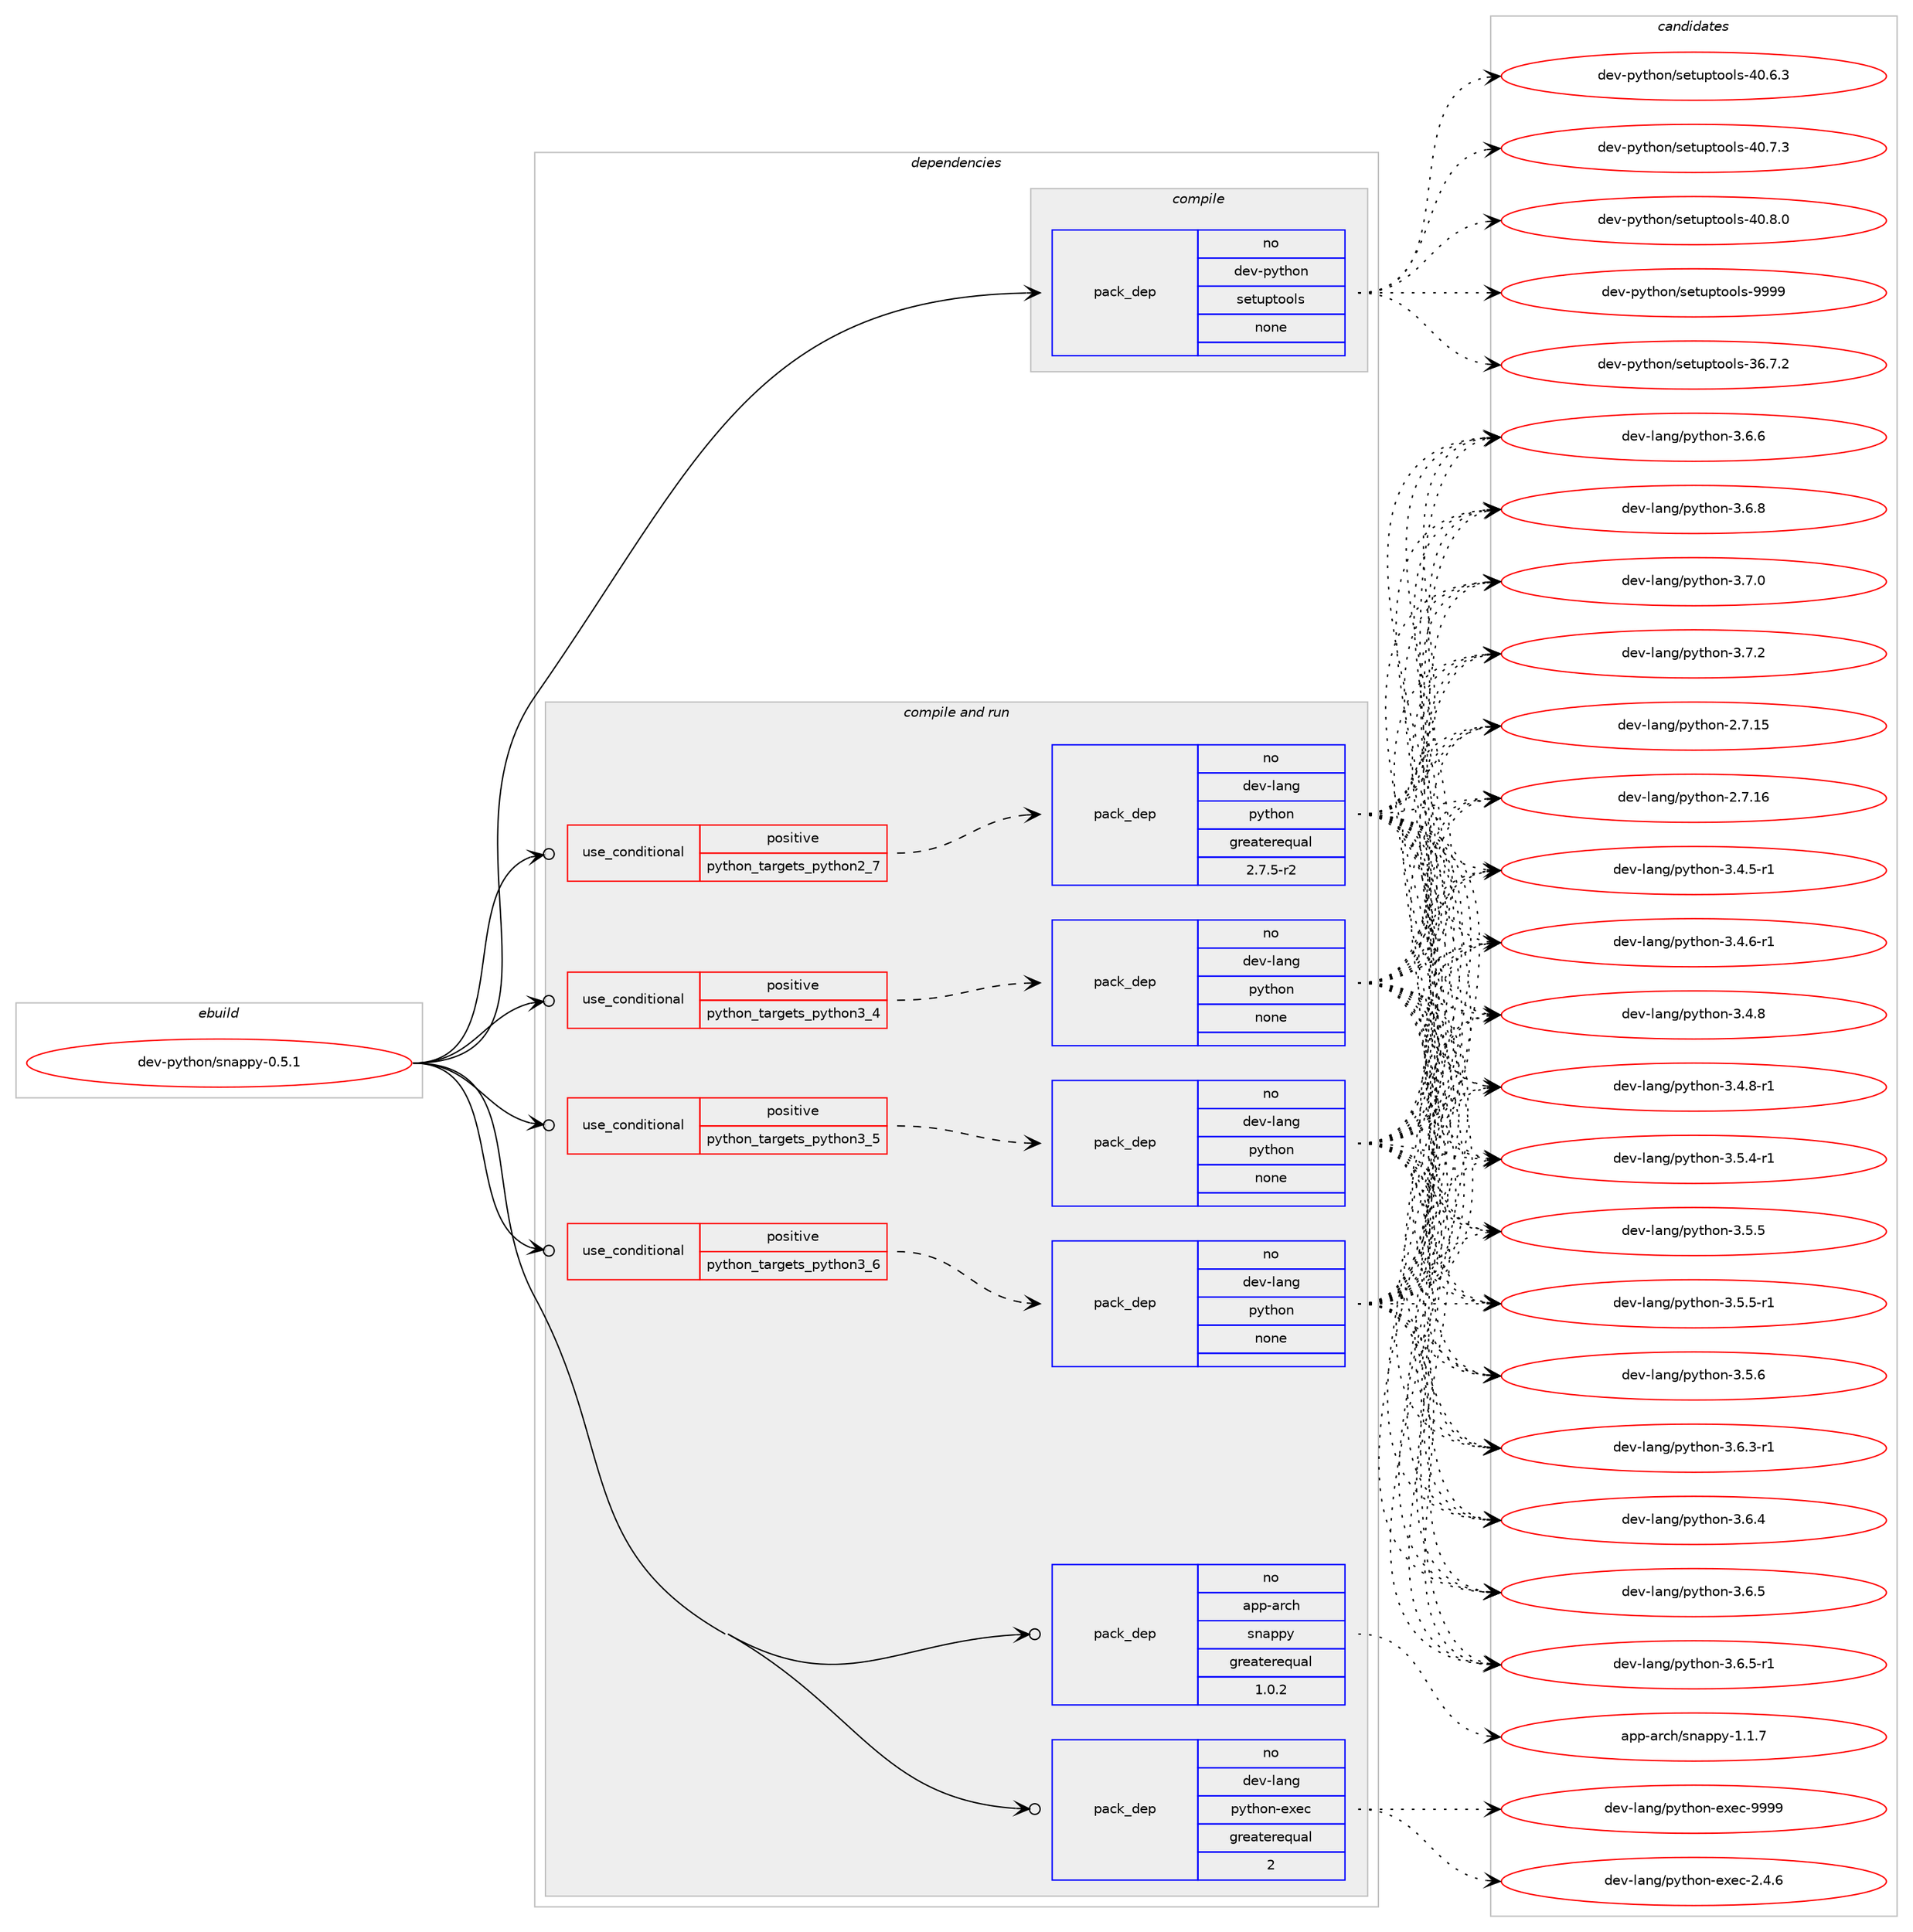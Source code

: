 digraph prolog {

# *************
# Graph options
# *************

newrank=true;
concentrate=true;
compound=true;
graph [rankdir=LR,fontname=Helvetica,fontsize=10,ranksep=1.5];#, ranksep=2.5, nodesep=0.2];
edge  [arrowhead=vee];
node  [fontname=Helvetica,fontsize=10];

# **********
# The ebuild
# **********

subgraph cluster_leftcol {
color=gray;
rank=same;
label=<<i>ebuild</i>>;
id [label="dev-python/snappy-0.5.1", color=red, width=4, href="../dev-python/snappy-0.5.1.svg"];
}

# ****************
# The dependencies
# ****************

subgraph cluster_midcol {
color=gray;
label=<<i>dependencies</i>>;
subgraph cluster_compile {
fillcolor="#eeeeee";
style=filled;
label=<<i>compile</i>>;
subgraph pack1033442 {
dependency1441534 [label=<<TABLE BORDER="0" CELLBORDER="1" CELLSPACING="0" CELLPADDING="4" WIDTH="220"><TR><TD ROWSPAN="6" CELLPADDING="30">pack_dep</TD></TR><TR><TD WIDTH="110">no</TD></TR><TR><TD>dev-python</TD></TR><TR><TD>setuptools</TD></TR><TR><TD>none</TD></TR><TR><TD></TD></TR></TABLE>>, shape=none, color=blue];
}
id:e -> dependency1441534:w [weight=20,style="solid",arrowhead="vee"];
}
subgraph cluster_compileandrun {
fillcolor="#eeeeee";
style=filled;
label=<<i>compile and run</i>>;
subgraph cond384730 {
dependency1441535 [label=<<TABLE BORDER="0" CELLBORDER="1" CELLSPACING="0" CELLPADDING="4"><TR><TD ROWSPAN="3" CELLPADDING="10">use_conditional</TD></TR><TR><TD>positive</TD></TR><TR><TD>python_targets_python2_7</TD></TR></TABLE>>, shape=none, color=red];
subgraph pack1033443 {
dependency1441536 [label=<<TABLE BORDER="0" CELLBORDER="1" CELLSPACING="0" CELLPADDING="4" WIDTH="220"><TR><TD ROWSPAN="6" CELLPADDING="30">pack_dep</TD></TR><TR><TD WIDTH="110">no</TD></TR><TR><TD>dev-lang</TD></TR><TR><TD>python</TD></TR><TR><TD>greaterequal</TD></TR><TR><TD>2.7.5-r2</TD></TR></TABLE>>, shape=none, color=blue];
}
dependency1441535:e -> dependency1441536:w [weight=20,style="dashed",arrowhead="vee"];
}
id:e -> dependency1441535:w [weight=20,style="solid",arrowhead="odotvee"];
subgraph cond384731 {
dependency1441537 [label=<<TABLE BORDER="0" CELLBORDER="1" CELLSPACING="0" CELLPADDING="4"><TR><TD ROWSPAN="3" CELLPADDING="10">use_conditional</TD></TR><TR><TD>positive</TD></TR><TR><TD>python_targets_python3_4</TD></TR></TABLE>>, shape=none, color=red];
subgraph pack1033444 {
dependency1441538 [label=<<TABLE BORDER="0" CELLBORDER="1" CELLSPACING="0" CELLPADDING="4" WIDTH="220"><TR><TD ROWSPAN="6" CELLPADDING="30">pack_dep</TD></TR><TR><TD WIDTH="110">no</TD></TR><TR><TD>dev-lang</TD></TR><TR><TD>python</TD></TR><TR><TD>none</TD></TR><TR><TD></TD></TR></TABLE>>, shape=none, color=blue];
}
dependency1441537:e -> dependency1441538:w [weight=20,style="dashed",arrowhead="vee"];
}
id:e -> dependency1441537:w [weight=20,style="solid",arrowhead="odotvee"];
subgraph cond384732 {
dependency1441539 [label=<<TABLE BORDER="0" CELLBORDER="1" CELLSPACING="0" CELLPADDING="4"><TR><TD ROWSPAN="3" CELLPADDING="10">use_conditional</TD></TR><TR><TD>positive</TD></TR><TR><TD>python_targets_python3_5</TD></TR></TABLE>>, shape=none, color=red];
subgraph pack1033445 {
dependency1441540 [label=<<TABLE BORDER="0" CELLBORDER="1" CELLSPACING="0" CELLPADDING="4" WIDTH="220"><TR><TD ROWSPAN="6" CELLPADDING="30">pack_dep</TD></TR><TR><TD WIDTH="110">no</TD></TR><TR><TD>dev-lang</TD></TR><TR><TD>python</TD></TR><TR><TD>none</TD></TR><TR><TD></TD></TR></TABLE>>, shape=none, color=blue];
}
dependency1441539:e -> dependency1441540:w [weight=20,style="dashed",arrowhead="vee"];
}
id:e -> dependency1441539:w [weight=20,style="solid",arrowhead="odotvee"];
subgraph cond384733 {
dependency1441541 [label=<<TABLE BORDER="0" CELLBORDER="1" CELLSPACING="0" CELLPADDING="4"><TR><TD ROWSPAN="3" CELLPADDING="10">use_conditional</TD></TR><TR><TD>positive</TD></TR><TR><TD>python_targets_python3_6</TD></TR></TABLE>>, shape=none, color=red];
subgraph pack1033446 {
dependency1441542 [label=<<TABLE BORDER="0" CELLBORDER="1" CELLSPACING="0" CELLPADDING="4" WIDTH="220"><TR><TD ROWSPAN="6" CELLPADDING="30">pack_dep</TD></TR><TR><TD WIDTH="110">no</TD></TR><TR><TD>dev-lang</TD></TR><TR><TD>python</TD></TR><TR><TD>none</TD></TR><TR><TD></TD></TR></TABLE>>, shape=none, color=blue];
}
dependency1441541:e -> dependency1441542:w [weight=20,style="dashed",arrowhead="vee"];
}
id:e -> dependency1441541:w [weight=20,style="solid",arrowhead="odotvee"];
subgraph pack1033447 {
dependency1441543 [label=<<TABLE BORDER="0" CELLBORDER="1" CELLSPACING="0" CELLPADDING="4" WIDTH="220"><TR><TD ROWSPAN="6" CELLPADDING="30">pack_dep</TD></TR><TR><TD WIDTH="110">no</TD></TR><TR><TD>app-arch</TD></TR><TR><TD>snappy</TD></TR><TR><TD>greaterequal</TD></TR><TR><TD>1.0.2</TD></TR></TABLE>>, shape=none, color=blue];
}
id:e -> dependency1441543:w [weight=20,style="solid",arrowhead="odotvee"];
subgraph pack1033448 {
dependency1441544 [label=<<TABLE BORDER="0" CELLBORDER="1" CELLSPACING="0" CELLPADDING="4" WIDTH="220"><TR><TD ROWSPAN="6" CELLPADDING="30">pack_dep</TD></TR><TR><TD WIDTH="110">no</TD></TR><TR><TD>dev-lang</TD></TR><TR><TD>python-exec</TD></TR><TR><TD>greaterequal</TD></TR><TR><TD>2</TD></TR></TABLE>>, shape=none, color=blue];
}
id:e -> dependency1441544:w [weight=20,style="solid",arrowhead="odotvee"];
}
subgraph cluster_run {
fillcolor="#eeeeee";
style=filled;
label=<<i>run</i>>;
}
}

# **************
# The candidates
# **************

subgraph cluster_choices {
rank=same;
color=gray;
label=<<i>candidates</i>>;

subgraph choice1033442 {
color=black;
nodesep=1;
choice100101118451121211161041111104711510111611711211611111110811545515446554650 [label="dev-python/setuptools-36.7.2", color=red, width=4,href="../dev-python/setuptools-36.7.2.svg"];
choice100101118451121211161041111104711510111611711211611111110811545524846544651 [label="dev-python/setuptools-40.6.3", color=red, width=4,href="../dev-python/setuptools-40.6.3.svg"];
choice100101118451121211161041111104711510111611711211611111110811545524846554651 [label="dev-python/setuptools-40.7.3", color=red, width=4,href="../dev-python/setuptools-40.7.3.svg"];
choice100101118451121211161041111104711510111611711211611111110811545524846564648 [label="dev-python/setuptools-40.8.0", color=red, width=4,href="../dev-python/setuptools-40.8.0.svg"];
choice10010111845112121116104111110471151011161171121161111111081154557575757 [label="dev-python/setuptools-9999", color=red, width=4,href="../dev-python/setuptools-9999.svg"];
dependency1441534:e -> choice100101118451121211161041111104711510111611711211611111110811545515446554650:w [style=dotted,weight="100"];
dependency1441534:e -> choice100101118451121211161041111104711510111611711211611111110811545524846544651:w [style=dotted,weight="100"];
dependency1441534:e -> choice100101118451121211161041111104711510111611711211611111110811545524846554651:w [style=dotted,weight="100"];
dependency1441534:e -> choice100101118451121211161041111104711510111611711211611111110811545524846564648:w [style=dotted,weight="100"];
dependency1441534:e -> choice10010111845112121116104111110471151011161171121161111111081154557575757:w [style=dotted,weight="100"];
}
subgraph choice1033443 {
color=black;
nodesep=1;
choice10010111845108971101034711212111610411111045504655464953 [label="dev-lang/python-2.7.15", color=red, width=4,href="../dev-lang/python-2.7.15.svg"];
choice10010111845108971101034711212111610411111045504655464954 [label="dev-lang/python-2.7.16", color=red, width=4,href="../dev-lang/python-2.7.16.svg"];
choice1001011184510897110103471121211161041111104551465246534511449 [label="dev-lang/python-3.4.5-r1", color=red, width=4,href="../dev-lang/python-3.4.5-r1.svg"];
choice1001011184510897110103471121211161041111104551465246544511449 [label="dev-lang/python-3.4.6-r1", color=red, width=4,href="../dev-lang/python-3.4.6-r1.svg"];
choice100101118451089711010347112121116104111110455146524656 [label="dev-lang/python-3.4.8", color=red, width=4,href="../dev-lang/python-3.4.8.svg"];
choice1001011184510897110103471121211161041111104551465246564511449 [label="dev-lang/python-3.4.8-r1", color=red, width=4,href="../dev-lang/python-3.4.8-r1.svg"];
choice1001011184510897110103471121211161041111104551465346524511449 [label="dev-lang/python-3.5.4-r1", color=red, width=4,href="../dev-lang/python-3.5.4-r1.svg"];
choice100101118451089711010347112121116104111110455146534653 [label="dev-lang/python-3.5.5", color=red, width=4,href="../dev-lang/python-3.5.5.svg"];
choice1001011184510897110103471121211161041111104551465346534511449 [label="dev-lang/python-3.5.5-r1", color=red, width=4,href="../dev-lang/python-3.5.5-r1.svg"];
choice100101118451089711010347112121116104111110455146534654 [label="dev-lang/python-3.5.6", color=red, width=4,href="../dev-lang/python-3.5.6.svg"];
choice1001011184510897110103471121211161041111104551465446514511449 [label="dev-lang/python-3.6.3-r1", color=red, width=4,href="../dev-lang/python-3.6.3-r1.svg"];
choice100101118451089711010347112121116104111110455146544652 [label="dev-lang/python-3.6.4", color=red, width=4,href="../dev-lang/python-3.6.4.svg"];
choice100101118451089711010347112121116104111110455146544653 [label="dev-lang/python-3.6.5", color=red, width=4,href="../dev-lang/python-3.6.5.svg"];
choice1001011184510897110103471121211161041111104551465446534511449 [label="dev-lang/python-3.6.5-r1", color=red, width=4,href="../dev-lang/python-3.6.5-r1.svg"];
choice100101118451089711010347112121116104111110455146544654 [label="dev-lang/python-3.6.6", color=red, width=4,href="../dev-lang/python-3.6.6.svg"];
choice100101118451089711010347112121116104111110455146544656 [label="dev-lang/python-3.6.8", color=red, width=4,href="../dev-lang/python-3.6.8.svg"];
choice100101118451089711010347112121116104111110455146554648 [label="dev-lang/python-3.7.0", color=red, width=4,href="../dev-lang/python-3.7.0.svg"];
choice100101118451089711010347112121116104111110455146554650 [label="dev-lang/python-3.7.2", color=red, width=4,href="../dev-lang/python-3.7.2.svg"];
dependency1441536:e -> choice10010111845108971101034711212111610411111045504655464953:w [style=dotted,weight="100"];
dependency1441536:e -> choice10010111845108971101034711212111610411111045504655464954:w [style=dotted,weight="100"];
dependency1441536:e -> choice1001011184510897110103471121211161041111104551465246534511449:w [style=dotted,weight="100"];
dependency1441536:e -> choice1001011184510897110103471121211161041111104551465246544511449:w [style=dotted,weight="100"];
dependency1441536:e -> choice100101118451089711010347112121116104111110455146524656:w [style=dotted,weight="100"];
dependency1441536:e -> choice1001011184510897110103471121211161041111104551465246564511449:w [style=dotted,weight="100"];
dependency1441536:e -> choice1001011184510897110103471121211161041111104551465346524511449:w [style=dotted,weight="100"];
dependency1441536:e -> choice100101118451089711010347112121116104111110455146534653:w [style=dotted,weight="100"];
dependency1441536:e -> choice1001011184510897110103471121211161041111104551465346534511449:w [style=dotted,weight="100"];
dependency1441536:e -> choice100101118451089711010347112121116104111110455146534654:w [style=dotted,weight="100"];
dependency1441536:e -> choice1001011184510897110103471121211161041111104551465446514511449:w [style=dotted,weight="100"];
dependency1441536:e -> choice100101118451089711010347112121116104111110455146544652:w [style=dotted,weight="100"];
dependency1441536:e -> choice100101118451089711010347112121116104111110455146544653:w [style=dotted,weight="100"];
dependency1441536:e -> choice1001011184510897110103471121211161041111104551465446534511449:w [style=dotted,weight="100"];
dependency1441536:e -> choice100101118451089711010347112121116104111110455146544654:w [style=dotted,weight="100"];
dependency1441536:e -> choice100101118451089711010347112121116104111110455146544656:w [style=dotted,weight="100"];
dependency1441536:e -> choice100101118451089711010347112121116104111110455146554648:w [style=dotted,weight="100"];
dependency1441536:e -> choice100101118451089711010347112121116104111110455146554650:w [style=dotted,weight="100"];
}
subgraph choice1033444 {
color=black;
nodesep=1;
choice10010111845108971101034711212111610411111045504655464953 [label="dev-lang/python-2.7.15", color=red, width=4,href="../dev-lang/python-2.7.15.svg"];
choice10010111845108971101034711212111610411111045504655464954 [label="dev-lang/python-2.7.16", color=red, width=4,href="../dev-lang/python-2.7.16.svg"];
choice1001011184510897110103471121211161041111104551465246534511449 [label="dev-lang/python-3.4.5-r1", color=red, width=4,href="../dev-lang/python-3.4.5-r1.svg"];
choice1001011184510897110103471121211161041111104551465246544511449 [label="dev-lang/python-3.4.6-r1", color=red, width=4,href="../dev-lang/python-3.4.6-r1.svg"];
choice100101118451089711010347112121116104111110455146524656 [label="dev-lang/python-3.4.8", color=red, width=4,href="../dev-lang/python-3.4.8.svg"];
choice1001011184510897110103471121211161041111104551465246564511449 [label="dev-lang/python-3.4.8-r1", color=red, width=4,href="../dev-lang/python-3.4.8-r1.svg"];
choice1001011184510897110103471121211161041111104551465346524511449 [label="dev-lang/python-3.5.4-r1", color=red, width=4,href="../dev-lang/python-3.5.4-r1.svg"];
choice100101118451089711010347112121116104111110455146534653 [label="dev-lang/python-3.5.5", color=red, width=4,href="../dev-lang/python-3.5.5.svg"];
choice1001011184510897110103471121211161041111104551465346534511449 [label="dev-lang/python-3.5.5-r1", color=red, width=4,href="../dev-lang/python-3.5.5-r1.svg"];
choice100101118451089711010347112121116104111110455146534654 [label="dev-lang/python-3.5.6", color=red, width=4,href="../dev-lang/python-3.5.6.svg"];
choice1001011184510897110103471121211161041111104551465446514511449 [label="dev-lang/python-3.6.3-r1", color=red, width=4,href="../dev-lang/python-3.6.3-r1.svg"];
choice100101118451089711010347112121116104111110455146544652 [label="dev-lang/python-3.6.4", color=red, width=4,href="../dev-lang/python-3.6.4.svg"];
choice100101118451089711010347112121116104111110455146544653 [label="dev-lang/python-3.6.5", color=red, width=4,href="../dev-lang/python-3.6.5.svg"];
choice1001011184510897110103471121211161041111104551465446534511449 [label="dev-lang/python-3.6.5-r1", color=red, width=4,href="../dev-lang/python-3.6.5-r1.svg"];
choice100101118451089711010347112121116104111110455146544654 [label="dev-lang/python-3.6.6", color=red, width=4,href="../dev-lang/python-3.6.6.svg"];
choice100101118451089711010347112121116104111110455146544656 [label="dev-lang/python-3.6.8", color=red, width=4,href="../dev-lang/python-3.6.8.svg"];
choice100101118451089711010347112121116104111110455146554648 [label="dev-lang/python-3.7.0", color=red, width=4,href="../dev-lang/python-3.7.0.svg"];
choice100101118451089711010347112121116104111110455146554650 [label="dev-lang/python-3.7.2", color=red, width=4,href="../dev-lang/python-3.7.2.svg"];
dependency1441538:e -> choice10010111845108971101034711212111610411111045504655464953:w [style=dotted,weight="100"];
dependency1441538:e -> choice10010111845108971101034711212111610411111045504655464954:w [style=dotted,weight="100"];
dependency1441538:e -> choice1001011184510897110103471121211161041111104551465246534511449:w [style=dotted,weight="100"];
dependency1441538:e -> choice1001011184510897110103471121211161041111104551465246544511449:w [style=dotted,weight="100"];
dependency1441538:e -> choice100101118451089711010347112121116104111110455146524656:w [style=dotted,weight="100"];
dependency1441538:e -> choice1001011184510897110103471121211161041111104551465246564511449:w [style=dotted,weight="100"];
dependency1441538:e -> choice1001011184510897110103471121211161041111104551465346524511449:w [style=dotted,weight="100"];
dependency1441538:e -> choice100101118451089711010347112121116104111110455146534653:w [style=dotted,weight="100"];
dependency1441538:e -> choice1001011184510897110103471121211161041111104551465346534511449:w [style=dotted,weight="100"];
dependency1441538:e -> choice100101118451089711010347112121116104111110455146534654:w [style=dotted,weight="100"];
dependency1441538:e -> choice1001011184510897110103471121211161041111104551465446514511449:w [style=dotted,weight="100"];
dependency1441538:e -> choice100101118451089711010347112121116104111110455146544652:w [style=dotted,weight="100"];
dependency1441538:e -> choice100101118451089711010347112121116104111110455146544653:w [style=dotted,weight="100"];
dependency1441538:e -> choice1001011184510897110103471121211161041111104551465446534511449:w [style=dotted,weight="100"];
dependency1441538:e -> choice100101118451089711010347112121116104111110455146544654:w [style=dotted,weight="100"];
dependency1441538:e -> choice100101118451089711010347112121116104111110455146544656:w [style=dotted,weight="100"];
dependency1441538:e -> choice100101118451089711010347112121116104111110455146554648:w [style=dotted,weight="100"];
dependency1441538:e -> choice100101118451089711010347112121116104111110455146554650:w [style=dotted,weight="100"];
}
subgraph choice1033445 {
color=black;
nodesep=1;
choice10010111845108971101034711212111610411111045504655464953 [label="dev-lang/python-2.7.15", color=red, width=4,href="../dev-lang/python-2.7.15.svg"];
choice10010111845108971101034711212111610411111045504655464954 [label="dev-lang/python-2.7.16", color=red, width=4,href="../dev-lang/python-2.7.16.svg"];
choice1001011184510897110103471121211161041111104551465246534511449 [label="dev-lang/python-3.4.5-r1", color=red, width=4,href="../dev-lang/python-3.4.5-r1.svg"];
choice1001011184510897110103471121211161041111104551465246544511449 [label="dev-lang/python-3.4.6-r1", color=red, width=4,href="../dev-lang/python-3.4.6-r1.svg"];
choice100101118451089711010347112121116104111110455146524656 [label="dev-lang/python-3.4.8", color=red, width=4,href="../dev-lang/python-3.4.8.svg"];
choice1001011184510897110103471121211161041111104551465246564511449 [label="dev-lang/python-3.4.8-r1", color=red, width=4,href="../dev-lang/python-3.4.8-r1.svg"];
choice1001011184510897110103471121211161041111104551465346524511449 [label="dev-lang/python-3.5.4-r1", color=red, width=4,href="../dev-lang/python-3.5.4-r1.svg"];
choice100101118451089711010347112121116104111110455146534653 [label="dev-lang/python-3.5.5", color=red, width=4,href="../dev-lang/python-3.5.5.svg"];
choice1001011184510897110103471121211161041111104551465346534511449 [label="dev-lang/python-3.5.5-r1", color=red, width=4,href="../dev-lang/python-3.5.5-r1.svg"];
choice100101118451089711010347112121116104111110455146534654 [label="dev-lang/python-3.5.6", color=red, width=4,href="../dev-lang/python-3.5.6.svg"];
choice1001011184510897110103471121211161041111104551465446514511449 [label="dev-lang/python-3.6.3-r1", color=red, width=4,href="../dev-lang/python-3.6.3-r1.svg"];
choice100101118451089711010347112121116104111110455146544652 [label="dev-lang/python-3.6.4", color=red, width=4,href="../dev-lang/python-3.6.4.svg"];
choice100101118451089711010347112121116104111110455146544653 [label="dev-lang/python-3.6.5", color=red, width=4,href="../dev-lang/python-3.6.5.svg"];
choice1001011184510897110103471121211161041111104551465446534511449 [label="dev-lang/python-3.6.5-r1", color=red, width=4,href="../dev-lang/python-3.6.5-r1.svg"];
choice100101118451089711010347112121116104111110455146544654 [label="dev-lang/python-3.6.6", color=red, width=4,href="../dev-lang/python-3.6.6.svg"];
choice100101118451089711010347112121116104111110455146544656 [label="dev-lang/python-3.6.8", color=red, width=4,href="../dev-lang/python-3.6.8.svg"];
choice100101118451089711010347112121116104111110455146554648 [label="dev-lang/python-3.7.0", color=red, width=4,href="../dev-lang/python-3.7.0.svg"];
choice100101118451089711010347112121116104111110455146554650 [label="dev-lang/python-3.7.2", color=red, width=4,href="../dev-lang/python-3.7.2.svg"];
dependency1441540:e -> choice10010111845108971101034711212111610411111045504655464953:w [style=dotted,weight="100"];
dependency1441540:e -> choice10010111845108971101034711212111610411111045504655464954:w [style=dotted,weight="100"];
dependency1441540:e -> choice1001011184510897110103471121211161041111104551465246534511449:w [style=dotted,weight="100"];
dependency1441540:e -> choice1001011184510897110103471121211161041111104551465246544511449:w [style=dotted,weight="100"];
dependency1441540:e -> choice100101118451089711010347112121116104111110455146524656:w [style=dotted,weight="100"];
dependency1441540:e -> choice1001011184510897110103471121211161041111104551465246564511449:w [style=dotted,weight="100"];
dependency1441540:e -> choice1001011184510897110103471121211161041111104551465346524511449:w [style=dotted,weight="100"];
dependency1441540:e -> choice100101118451089711010347112121116104111110455146534653:w [style=dotted,weight="100"];
dependency1441540:e -> choice1001011184510897110103471121211161041111104551465346534511449:w [style=dotted,weight="100"];
dependency1441540:e -> choice100101118451089711010347112121116104111110455146534654:w [style=dotted,weight="100"];
dependency1441540:e -> choice1001011184510897110103471121211161041111104551465446514511449:w [style=dotted,weight="100"];
dependency1441540:e -> choice100101118451089711010347112121116104111110455146544652:w [style=dotted,weight="100"];
dependency1441540:e -> choice100101118451089711010347112121116104111110455146544653:w [style=dotted,weight="100"];
dependency1441540:e -> choice1001011184510897110103471121211161041111104551465446534511449:w [style=dotted,weight="100"];
dependency1441540:e -> choice100101118451089711010347112121116104111110455146544654:w [style=dotted,weight="100"];
dependency1441540:e -> choice100101118451089711010347112121116104111110455146544656:w [style=dotted,weight="100"];
dependency1441540:e -> choice100101118451089711010347112121116104111110455146554648:w [style=dotted,weight="100"];
dependency1441540:e -> choice100101118451089711010347112121116104111110455146554650:w [style=dotted,weight="100"];
}
subgraph choice1033446 {
color=black;
nodesep=1;
choice10010111845108971101034711212111610411111045504655464953 [label="dev-lang/python-2.7.15", color=red, width=4,href="../dev-lang/python-2.7.15.svg"];
choice10010111845108971101034711212111610411111045504655464954 [label="dev-lang/python-2.7.16", color=red, width=4,href="../dev-lang/python-2.7.16.svg"];
choice1001011184510897110103471121211161041111104551465246534511449 [label="dev-lang/python-3.4.5-r1", color=red, width=4,href="../dev-lang/python-3.4.5-r1.svg"];
choice1001011184510897110103471121211161041111104551465246544511449 [label="dev-lang/python-3.4.6-r1", color=red, width=4,href="../dev-lang/python-3.4.6-r1.svg"];
choice100101118451089711010347112121116104111110455146524656 [label="dev-lang/python-3.4.8", color=red, width=4,href="../dev-lang/python-3.4.8.svg"];
choice1001011184510897110103471121211161041111104551465246564511449 [label="dev-lang/python-3.4.8-r1", color=red, width=4,href="../dev-lang/python-3.4.8-r1.svg"];
choice1001011184510897110103471121211161041111104551465346524511449 [label="dev-lang/python-3.5.4-r1", color=red, width=4,href="../dev-lang/python-3.5.4-r1.svg"];
choice100101118451089711010347112121116104111110455146534653 [label="dev-lang/python-3.5.5", color=red, width=4,href="../dev-lang/python-3.5.5.svg"];
choice1001011184510897110103471121211161041111104551465346534511449 [label="dev-lang/python-3.5.5-r1", color=red, width=4,href="../dev-lang/python-3.5.5-r1.svg"];
choice100101118451089711010347112121116104111110455146534654 [label="dev-lang/python-3.5.6", color=red, width=4,href="../dev-lang/python-3.5.6.svg"];
choice1001011184510897110103471121211161041111104551465446514511449 [label="dev-lang/python-3.6.3-r1", color=red, width=4,href="../dev-lang/python-3.6.3-r1.svg"];
choice100101118451089711010347112121116104111110455146544652 [label="dev-lang/python-3.6.4", color=red, width=4,href="../dev-lang/python-3.6.4.svg"];
choice100101118451089711010347112121116104111110455146544653 [label="dev-lang/python-3.6.5", color=red, width=4,href="../dev-lang/python-3.6.5.svg"];
choice1001011184510897110103471121211161041111104551465446534511449 [label="dev-lang/python-3.6.5-r1", color=red, width=4,href="../dev-lang/python-3.6.5-r1.svg"];
choice100101118451089711010347112121116104111110455146544654 [label="dev-lang/python-3.6.6", color=red, width=4,href="../dev-lang/python-3.6.6.svg"];
choice100101118451089711010347112121116104111110455146544656 [label="dev-lang/python-3.6.8", color=red, width=4,href="../dev-lang/python-3.6.8.svg"];
choice100101118451089711010347112121116104111110455146554648 [label="dev-lang/python-3.7.0", color=red, width=4,href="../dev-lang/python-3.7.0.svg"];
choice100101118451089711010347112121116104111110455146554650 [label="dev-lang/python-3.7.2", color=red, width=4,href="../dev-lang/python-3.7.2.svg"];
dependency1441542:e -> choice10010111845108971101034711212111610411111045504655464953:w [style=dotted,weight="100"];
dependency1441542:e -> choice10010111845108971101034711212111610411111045504655464954:w [style=dotted,weight="100"];
dependency1441542:e -> choice1001011184510897110103471121211161041111104551465246534511449:w [style=dotted,weight="100"];
dependency1441542:e -> choice1001011184510897110103471121211161041111104551465246544511449:w [style=dotted,weight="100"];
dependency1441542:e -> choice100101118451089711010347112121116104111110455146524656:w [style=dotted,weight="100"];
dependency1441542:e -> choice1001011184510897110103471121211161041111104551465246564511449:w [style=dotted,weight="100"];
dependency1441542:e -> choice1001011184510897110103471121211161041111104551465346524511449:w [style=dotted,weight="100"];
dependency1441542:e -> choice100101118451089711010347112121116104111110455146534653:w [style=dotted,weight="100"];
dependency1441542:e -> choice1001011184510897110103471121211161041111104551465346534511449:w [style=dotted,weight="100"];
dependency1441542:e -> choice100101118451089711010347112121116104111110455146534654:w [style=dotted,weight="100"];
dependency1441542:e -> choice1001011184510897110103471121211161041111104551465446514511449:w [style=dotted,weight="100"];
dependency1441542:e -> choice100101118451089711010347112121116104111110455146544652:w [style=dotted,weight="100"];
dependency1441542:e -> choice100101118451089711010347112121116104111110455146544653:w [style=dotted,weight="100"];
dependency1441542:e -> choice1001011184510897110103471121211161041111104551465446534511449:w [style=dotted,weight="100"];
dependency1441542:e -> choice100101118451089711010347112121116104111110455146544654:w [style=dotted,weight="100"];
dependency1441542:e -> choice100101118451089711010347112121116104111110455146544656:w [style=dotted,weight="100"];
dependency1441542:e -> choice100101118451089711010347112121116104111110455146554648:w [style=dotted,weight="100"];
dependency1441542:e -> choice100101118451089711010347112121116104111110455146554650:w [style=dotted,weight="100"];
}
subgraph choice1033447 {
color=black;
nodesep=1;
choice971121124597114991044711511097112112121454946494655 [label="app-arch/snappy-1.1.7", color=red, width=4,href="../app-arch/snappy-1.1.7.svg"];
dependency1441543:e -> choice971121124597114991044711511097112112121454946494655:w [style=dotted,weight="100"];
}
subgraph choice1033448 {
color=black;
nodesep=1;
choice1001011184510897110103471121211161041111104510112010199455046524654 [label="dev-lang/python-exec-2.4.6", color=red, width=4,href="../dev-lang/python-exec-2.4.6.svg"];
choice10010111845108971101034711212111610411111045101120101994557575757 [label="dev-lang/python-exec-9999", color=red, width=4,href="../dev-lang/python-exec-9999.svg"];
dependency1441544:e -> choice1001011184510897110103471121211161041111104510112010199455046524654:w [style=dotted,weight="100"];
dependency1441544:e -> choice10010111845108971101034711212111610411111045101120101994557575757:w [style=dotted,weight="100"];
}
}

}
